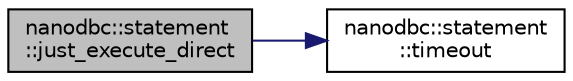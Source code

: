 digraph "nanodbc::statement::just_execute_direct"
{
 // LATEX_PDF_SIZE
  edge [fontname="Helvetica",fontsize="10",labelfontname="Helvetica",labelfontsize="10"];
  node [fontname="Helvetica",fontsize="10",shape=record];
  rankdir="LR";
  Node64 [label="nanodbc::statement\l::just_execute_direct",height=0.2,width=0.4,color="black", fillcolor="grey75", style="filled", fontcolor="black",tooltip="Execute the previously prepared query now without constructing result object."];
  Node64 -> Node65 [color="midnightblue",fontsize="10",style="solid",fontname="Helvetica"];
  Node65 [label="nanodbc::statement\l::timeout",height=0.2,width=0.4,color="black", fillcolor="white", style="filled",URL="$classnanodbc_1_1statement.html#adbd1acbbdcc529dc668bfef341593573",tooltip="Sets the number in seconds before query timeout. Default is 0 indicating no timeout."];
}
